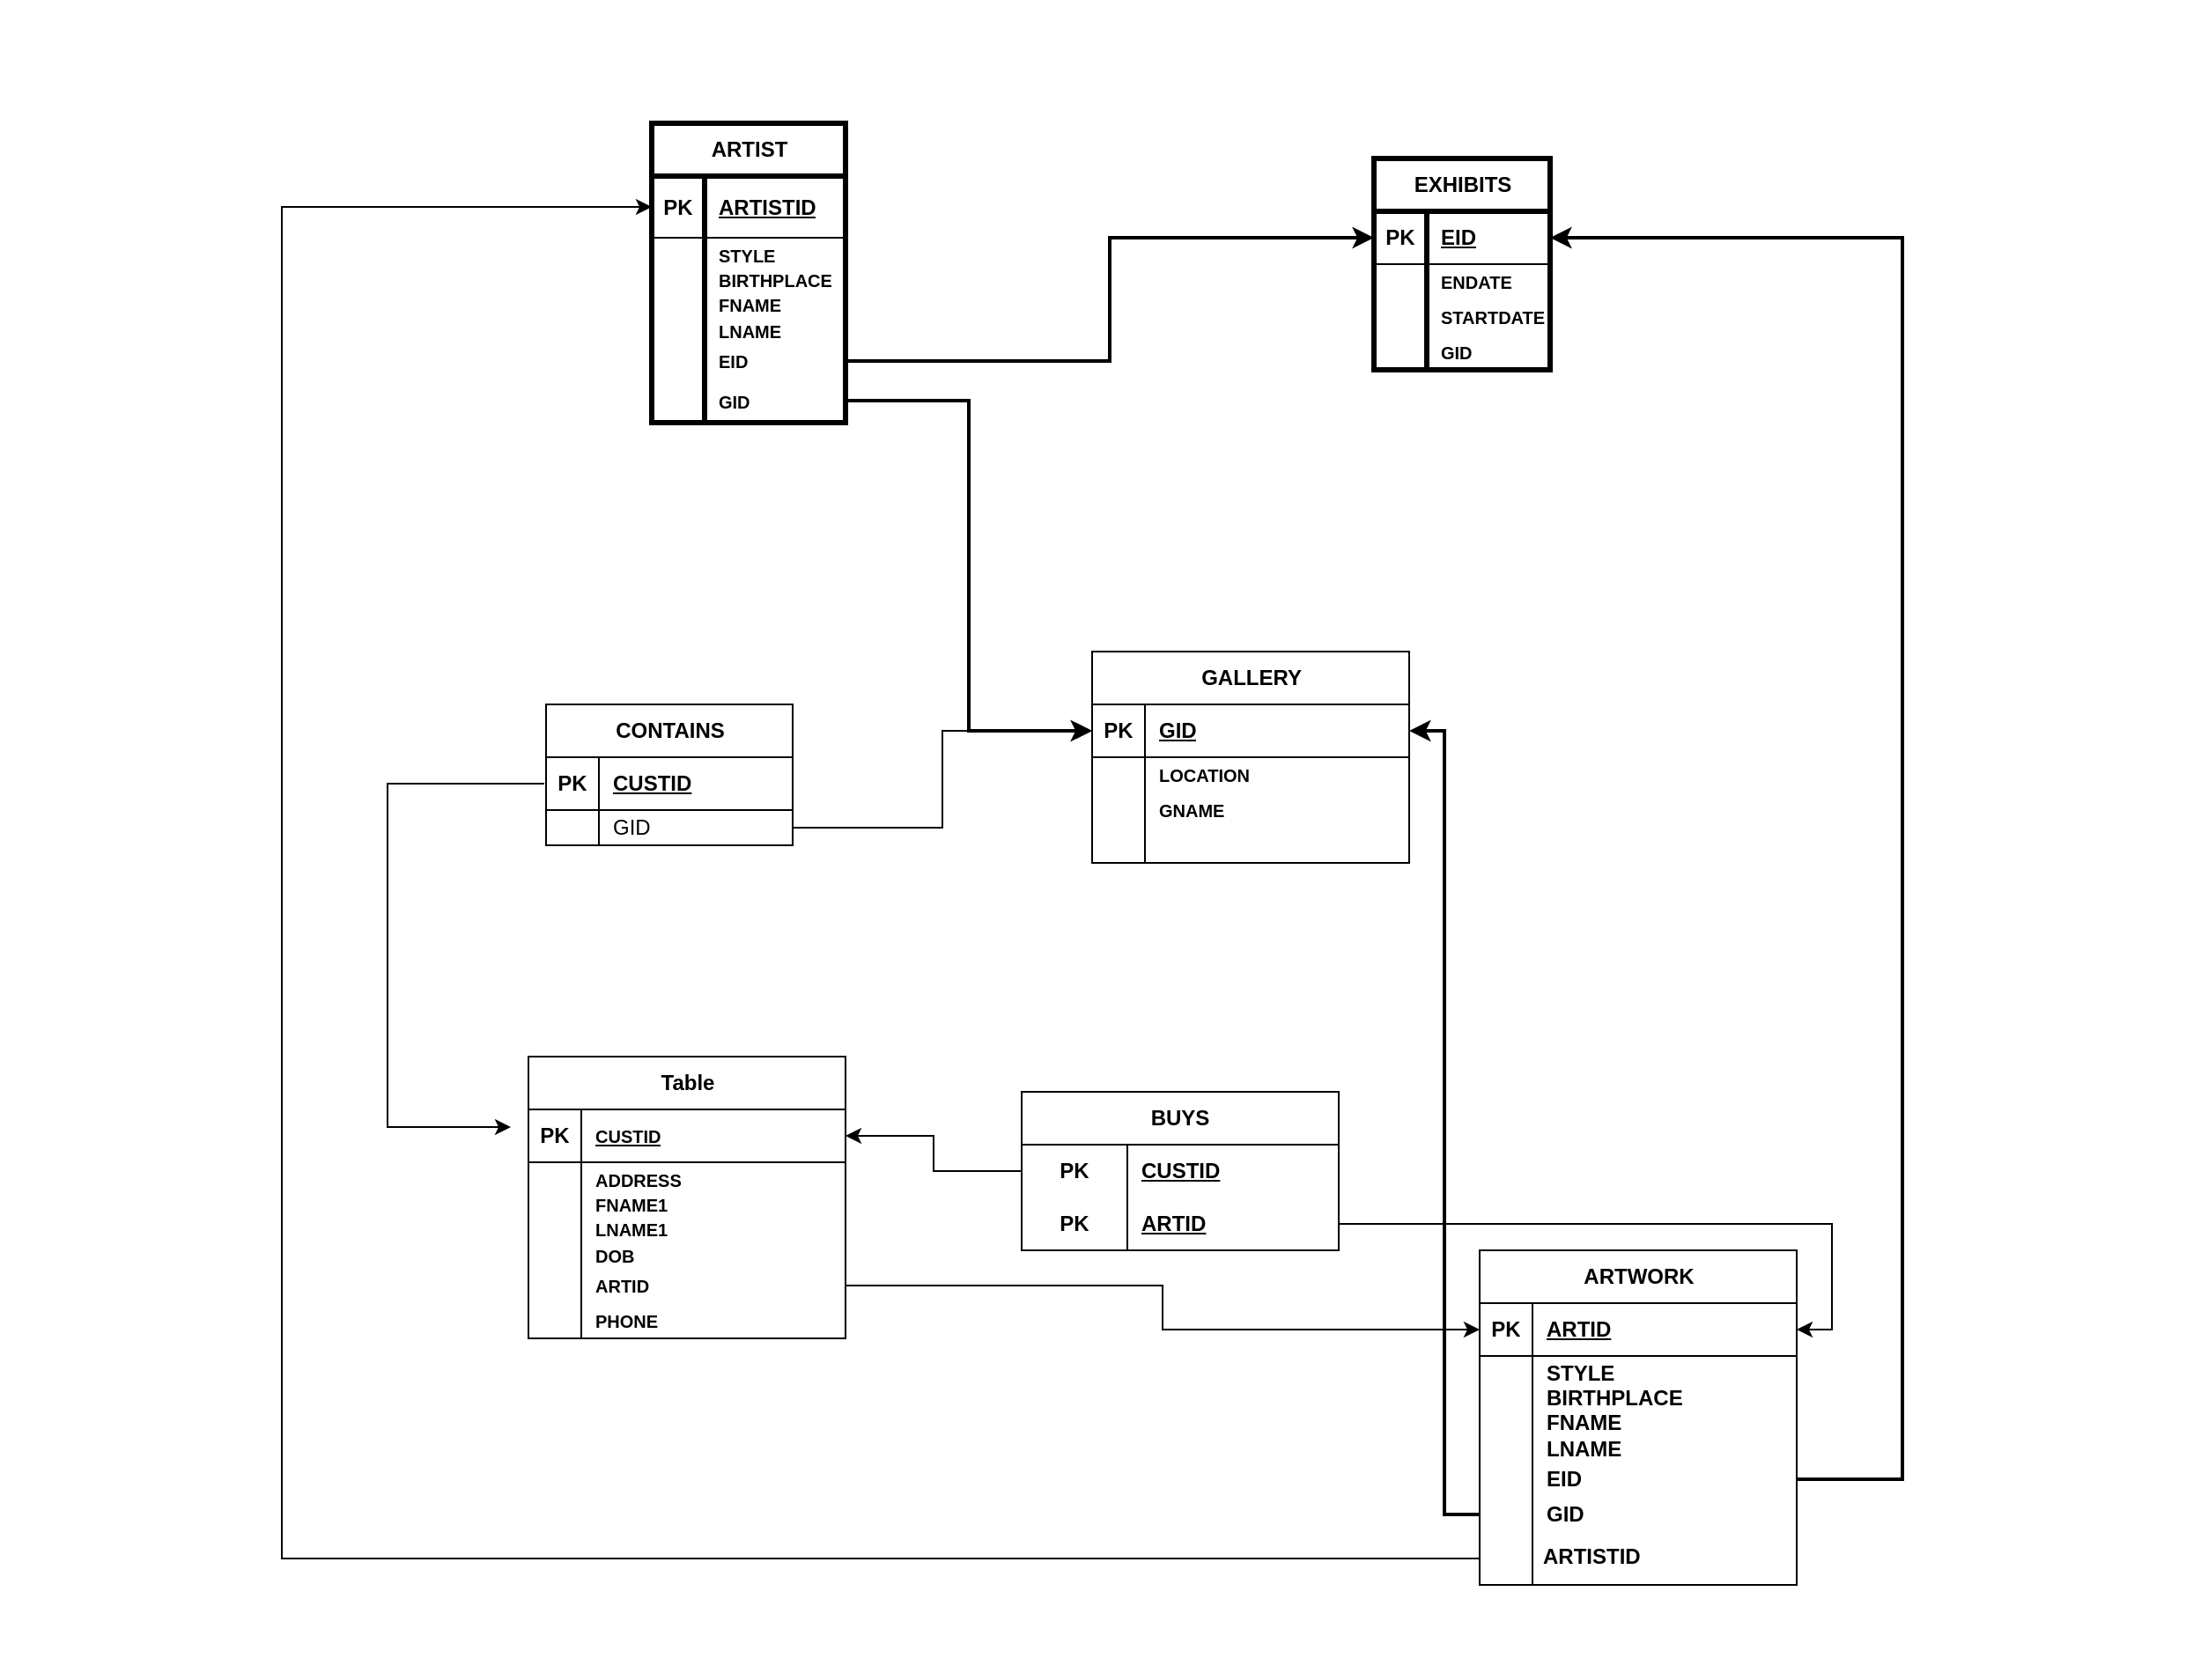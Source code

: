 <mxfile version="24.2.5" type="github">
  <diagram name="Page-1" id="rO4qfut-k28DFwmg8GwD">
    <mxGraphModel dx="2614" dy="1022" grid="1" gridSize="10" guides="1" tooltips="1" connect="1" arrows="1" fold="1" page="1" pageScale="1" pageWidth="850" pageHeight="1100" background="#ffffff" math="0" shadow="0">
      <root>
        <mxCell id="0" />
        <mxCell id="1" parent="0" />
        <mxCell id="FwjK9xLfa-na4nDYGsdN-32" value="&amp;nbsp;" style="text;html=1;align=center;verticalAlign=middle;resizable=0;points=[];autosize=1;strokeColor=none;fillColor=none;" vertex="1" parent="1">
          <mxGeometry width="30" height="30" as="geometry" />
        </mxCell>
        <mxCell id="FwjK9xLfa-na4nDYGsdN-83" value="ARTIST" style="shape=table;startSize=30;container=1;collapsible=1;childLayout=tableLayout;fixedRows=1;rowLines=0;fontStyle=1;align=center;resizeLast=1;html=1;strokeWidth=3;" vertex="1" parent="1">
          <mxGeometry x="120" y="70" width="110.0" height="170" as="geometry" />
        </mxCell>
        <mxCell id="FwjK9xLfa-na4nDYGsdN-84" value="" style="shape=tableRow;horizontal=0;startSize=0;swimlaneHead=0;swimlaneBody=0;fillColor=none;collapsible=0;dropTarget=0;points=[[0,0.5],[1,0.5]];portConstraint=eastwest;top=0;left=0;right=0;bottom=1;" vertex="1" parent="FwjK9xLfa-na4nDYGsdN-83">
          <mxGeometry y="30" width="110.0" height="35" as="geometry" />
        </mxCell>
        <mxCell id="FwjK9xLfa-na4nDYGsdN-85" value="PK" style="shape=partialRectangle;connectable=0;fillColor=none;top=0;left=0;bottom=0;right=0;fontStyle=1;overflow=hidden;whiteSpace=wrap;html=1;" vertex="1" parent="FwjK9xLfa-na4nDYGsdN-84">
          <mxGeometry width="30" height="35" as="geometry">
            <mxRectangle width="30" height="35" as="alternateBounds" />
          </mxGeometry>
        </mxCell>
        <mxCell id="FwjK9xLfa-na4nDYGsdN-86" value="ARTISTID" style="shape=partialRectangle;connectable=0;fillColor=none;top=0;left=0;bottom=0;right=0;align=left;spacingLeft=6;fontStyle=5;overflow=hidden;whiteSpace=wrap;html=1;" vertex="1" parent="FwjK9xLfa-na4nDYGsdN-84">
          <mxGeometry x="30" width="80.0" height="35" as="geometry">
            <mxRectangle width="80.0" height="35" as="alternateBounds" />
          </mxGeometry>
        </mxCell>
        <mxCell id="FwjK9xLfa-na4nDYGsdN-87" value="" style="shape=tableRow;horizontal=0;startSize=0;swimlaneHead=0;swimlaneBody=0;fillColor=none;collapsible=0;dropTarget=0;points=[[0,0.5],[1,0.5]];portConstraint=eastwest;top=0;left=0;right=0;bottom=0;swimlaneLine=1;rounded=0;flipH=0;" vertex="1" parent="FwjK9xLfa-na4nDYGsdN-83">
          <mxGeometry y="65" width="110.0" height="60" as="geometry" />
        </mxCell>
        <mxCell id="FwjK9xLfa-na4nDYGsdN-88" value="" style="shape=partialRectangle;connectable=0;fillColor=none;top=0;left=0;bottom=0;right=0;editable=1;overflow=hidden;whiteSpace=wrap;html=1;" vertex="1" parent="FwjK9xLfa-na4nDYGsdN-87">
          <mxGeometry width="30" height="60" as="geometry">
            <mxRectangle width="30" height="60" as="alternateBounds" />
          </mxGeometry>
        </mxCell>
        <mxCell id="FwjK9xLfa-na4nDYGsdN-89" value="&lt;div style=&quot;text-wrap: nowrap;&quot;&gt;&lt;font style=&quot;font-size: 10px;&quot;&gt;&lt;b&gt;STYLE&lt;/b&gt;&lt;/font&gt;&lt;/div&gt;&lt;div style=&quot;text-wrap: nowrap;&quot;&gt;&lt;font style=&quot;font-size: 10px;&quot;&gt;&lt;b&gt;BIRTHPLACE&lt;/b&gt;&lt;/font&gt;&lt;/div&gt;&lt;div style=&quot;text-wrap: nowrap;&quot;&gt;&lt;font style=&quot;font-size: 10px;&quot;&gt;&lt;b&gt;FNAME&lt;/b&gt;&lt;/font&gt;&lt;/div&gt;&lt;div style=&quot;text-wrap: nowrap;&quot;&gt;&lt;font style=&quot;font-size: 10px;&quot;&gt;&lt;b&gt;LNAME&lt;/b&gt;&lt;/font&gt;&lt;/div&gt;" style="shape=partialRectangle;connectable=0;fillColor=none;top=0;left=0;bottom=0;right=0;align=left;spacingLeft=6;overflow=hidden;whiteSpace=wrap;html=1;" vertex="1" parent="FwjK9xLfa-na4nDYGsdN-87">
          <mxGeometry x="30" width="80.0" height="60" as="geometry">
            <mxRectangle width="80.0" height="60" as="alternateBounds" />
          </mxGeometry>
        </mxCell>
        <mxCell id="FwjK9xLfa-na4nDYGsdN-90" value="" style="shape=tableRow;horizontal=0;startSize=0;swimlaneHead=0;swimlaneBody=0;fillColor=none;collapsible=0;dropTarget=0;points=[[0,0.5],[1,0.5]];portConstraint=eastwest;top=0;left=0;right=0;bottom=0;" vertex="1" parent="FwjK9xLfa-na4nDYGsdN-83">
          <mxGeometry y="125" width="110.0" height="20" as="geometry" />
        </mxCell>
        <mxCell id="FwjK9xLfa-na4nDYGsdN-91" value="" style="shape=partialRectangle;connectable=0;fillColor=none;top=0;left=0;bottom=0;right=0;editable=1;overflow=hidden;whiteSpace=wrap;html=1;" vertex="1" parent="FwjK9xLfa-na4nDYGsdN-90">
          <mxGeometry width="30" height="20" as="geometry">
            <mxRectangle width="30" height="20" as="alternateBounds" />
          </mxGeometry>
        </mxCell>
        <mxCell id="FwjK9xLfa-na4nDYGsdN-92" value="&lt;font style=&quot;font-size: 10px;&quot;&gt;&lt;b&gt;EID&lt;/b&gt;&lt;/font&gt;" style="shape=partialRectangle;connectable=0;fillColor=none;top=0;left=0;bottom=0;right=0;align=left;spacingLeft=6;overflow=hidden;whiteSpace=wrap;html=1;" vertex="1" parent="FwjK9xLfa-na4nDYGsdN-90">
          <mxGeometry x="30" width="80.0" height="20" as="geometry">
            <mxRectangle width="80.0" height="20" as="alternateBounds" />
          </mxGeometry>
        </mxCell>
        <mxCell id="FwjK9xLfa-na4nDYGsdN-93" value="" style="shape=tableRow;horizontal=0;startSize=0;swimlaneHead=0;swimlaneBody=0;fillColor=none;collapsible=0;dropTarget=0;points=[[0,0.5],[1,0.5]];portConstraint=eastwest;top=0;left=0;right=0;bottom=0;" vertex="1" parent="FwjK9xLfa-na4nDYGsdN-83">
          <mxGeometry y="145" width="110.0" height="25" as="geometry" />
        </mxCell>
        <mxCell id="FwjK9xLfa-na4nDYGsdN-94" value="" style="shape=partialRectangle;connectable=0;fillColor=none;top=0;left=0;bottom=0;right=0;editable=1;overflow=hidden;whiteSpace=wrap;html=1;" vertex="1" parent="FwjK9xLfa-na4nDYGsdN-93">
          <mxGeometry width="30" height="25" as="geometry">
            <mxRectangle width="30" height="25" as="alternateBounds" />
          </mxGeometry>
        </mxCell>
        <mxCell id="FwjK9xLfa-na4nDYGsdN-95" value="&lt;font style=&quot;font-size: 10px;&quot;&gt;&lt;b&gt;GID&lt;/b&gt;&lt;/font&gt;" style="shape=partialRectangle;connectable=0;fillColor=none;top=0;left=0;bottom=0;right=0;align=left;spacingLeft=6;overflow=hidden;whiteSpace=wrap;html=1;" vertex="1" parent="FwjK9xLfa-na4nDYGsdN-93">
          <mxGeometry x="30" width="80.0" height="25" as="geometry">
            <mxRectangle width="80.0" height="25" as="alternateBounds" />
          </mxGeometry>
        </mxCell>
        <mxCell id="FwjK9xLfa-na4nDYGsdN-98" value="EXHIBITS" style="shape=table;startSize=30;container=1;collapsible=1;childLayout=tableLayout;fixedRows=1;rowLines=0;fontStyle=1;align=center;resizeLast=1;html=1;strokeWidth=3;" vertex="1" parent="1">
          <mxGeometry x="530" y="90" width="100" height="120.0" as="geometry" />
        </mxCell>
        <mxCell id="FwjK9xLfa-na4nDYGsdN-99" value="" style="shape=tableRow;horizontal=0;startSize=0;swimlaneHead=0;swimlaneBody=0;fillColor=none;collapsible=0;dropTarget=0;points=[[0,0.5],[1,0.5]];portConstraint=eastwest;top=0;left=0;right=0;bottom=1;" vertex="1" parent="FwjK9xLfa-na4nDYGsdN-98">
          <mxGeometry y="30" width="100" height="30" as="geometry" />
        </mxCell>
        <mxCell id="FwjK9xLfa-na4nDYGsdN-100" value="PK" style="shape=partialRectangle;connectable=0;fillColor=none;top=0;left=0;bottom=0;right=0;fontStyle=1;overflow=hidden;whiteSpace=wrap;html=1;" vertex="1" parent="FwjK9xLfa-na4nDYGsdN-99">
          <mxGeometry width="30" height="30" as="geometry">
            <mxRectangle width="30" height="30" as="alternateBounds" />
          </mxGeometry>
        </mxCell>
        <mxCell id="FwjK9xLfa-na4nDYGsdN-101" value="EID" style="shape=partialRectangle;connectable=0;fillColor=none;top=0;left=0;bottom=0;right=0;align=left;spacingLeft=6;fontStyle=5;overflow=hidden;whiteSpace=wrap;html=1;" vertex="1" parent="FwjK9xLfa-na4nDYGsdN-99">
          <mxGeometry x="30" width="70" height="30" as="geometry">
            <mxRectangle width="70" height="30" as="alternateBounds" />
          </mxGeometry>
        </mxCell>
        <mxCell id="FwjK9xLfa-na4nDYGsdN-102" value="" style="shape=tableRow;horizontal=0;startSize=0;swimlaneHead=0;swimlaneBody=0;fillColor=none;collapsible=0;dropTarget=0;points=[[0,0.5],[1,0.5]];portConstraint=eastwest;top=0;left=0;right=0;bottom=0;" vertex="1" parent="FwjK9xLfa-na4nDYGsdN-98">
          <mxGeometry y="60" width="100" height="20" as="geometry" />
        </mxCell>
        <mxCell id="FwjK9xLfa-na4nDYGsdN-103" value="" style="shape=partialRectangle;connectable=0;fillColor=none;top=0;left=0;bottom=0;right=0;editable=1;overflow=hidden;whiteSpace=wrap;html=1;" vertex="1" parent="FwjK9xLfa-na4nDYGsdN-102">
          <mxGeometry width="30" height="20" as="geometry">
            <mxRectangle width="30" height="20" as="alternateBounds" />
          </mxGeometry>
        </mxCell>
        <mxCell id="FwjK9xLfa-na4nDYGsdN-104" value="&lt;div style=&quot;text-wrap: nowrap;&quot;&gt;&lt;font style=&quot;font-size: 10px;&quot;&gt;&lt;b&gt;ENDATE&lt;/b&gt;&lt;/font&gt;&lt;/div&gt;" style="shape=partialRectangle;connectable=0;fillColor=none;top=0;left=0;bottom=0;right=0;align=left;spacingLeft=6;overflow=hidden;whiteSpace=wrap;html=1;" vertex="1" parent="FwjK9xLfa-na4nDYGsdN-102">
          <mxGeometry x="30" width="70" height="20" as="geometry">
            <mxRectangle width="70" height="20" as="alternateBounds" />
          </mxGeometry>
        </mxCell>
        <mxCell id="FwjK9xLfa-na4nDYGsdN-105" value="" style="shape=tableRow;horizontal=0;startSize=0;swimlaneHead=0;swimlaneBody=0;fillColor=none;collapsible=0;dropTarget=0;points=[[0,0.5],[1,0.5]];portConstraint=eastwest;top=0;left=0;right=0;bottom=0;" vertex="1" parent="FwjK9xLfa-na4nDYGsdN-98">
          <mxGeometry y="80" width="100" height="20" as="geometry" />
        </mxCell>
        <mxCell id="FwjK9xLfa-na4nDYGsdN-106" value="" style="shape=partialRectangle;connectable=0;fillColor=none;top=0;left=0;bottom=0;right=0;editable=1;overflow=hidden;whiteSpace=wrap;html=1;" vertex="1" parent="FwjK9xLfa-na4nDYGsdN-105">
          <mxGeometry width="30" height="20" as="geometry">
            <mxRectangle width="30" height="20" as="alternateBounds" />
          </mxGeometry>
        </mxCell>
        <mxCell id="FwjK9xLfa-na4nDYGsdN-107" value="&lt;font style=&quot;font-size: 10px;&quot;&gt;&lt;b&gt;STARTDATE&lt;/b&gt;&lt;/font&gt;" style="shape=partialRectangle;connectable=0;fillColor=none;top=0;left=0;bottom=0;right=0;align=left;spacingLeft=6;overflow=hidden;whiteSpace=wrap;html=1;" vertex="1" parent="FwjK9xLfa-na4nDYGsdN-105">
          <mxGeometry x="30" width="70" height="20" as="geometry">
            <mxRectangle width="70" height="20" as="alternateBounds" />
          </mxGeometry>
        </mxCell>
        <mxCell id="FwjK9xLfa-na4nDYGsdN-108" value="" style="shape=tableRow;horizontal=0;startSize=0;swimlaneHead=0;swimlaneBody=0;fillColor=none;collapsible=0;dropTarget=0;points=[[0,0.5],[1,0.5]];portConstraint=eastwest;top=0;left=0;right=0;bottom=0;" vertex="1" parent="FwjK9xLfa-na4nDYGsdN-98">
          <mxGeometry y="100" width="100" height="20" as="geometry" />
        </mxCell>
        <mxCell id="FwjK9xLfa-na4nDYGsdN-109" value="" style="shape=partialRectangle;connectable=0;fillColor=none;top=0;left=0;bottom=0;right=0;editable=1;overflow=hidden;whiteSpace=wrap;html=1;" vertex="1" parent="FwjK9xLfa-na4nDYGsdN-108">
          <mxGeometry width="30" height="20" as="geometry">
            <mxRectangle width="30" height="20" as="alternateBounds" />
          </mxGeometry>
        </mxCell>
        <mxCell id="FwjK9xLfa-na4nDYGsdN-110" value="&lt;font style=&quot;font-size: 10px;&quot;&gt;&lt;b&gt;GID&lt;/b&gt;&lt;/font&gt;" style="shape=partialRectangle;connectable=0;fillColor=none;top=0;left=0;bottom=0;right=0;align=left;spacingLeft=6;overflow=hidden;whiteSpace=wrap;html=1;" vertex="1" parent="FwjK9xLfa-na4nDYGsdN-108">
          <mxGeometry x="30" width="70" height="20" as="geometry">
            <mxRectangle width="70" height="20" as="alternateBounds" />
          </mxGeometry>
        </mxCell>
        <mxCell id="FwjK9xLfa-na4nDYGsdN-111" style="edgeStyle=orthogonalEdgeStyle;rounded=0;orthogonalLoop=1;jettySize=auto;html=1;entryX=0;entryY=0.5;entryDx=0;entryDy=0;strokeWidth=2;" edge="1" parent="1" source="FwjK9xLfa-na4nDYGsdN-90" target="FwjK9xLfa-na4nDYGsdN-99">
          <mxGeometry relative="1" as="geometry" />
        </mxCell>
        <mxCell id="FwjK9xLfa-na4nDYGsdN-112" value="GALLERY" style="shape=table;startSize=30;container=1;collapsible=1;childLayout=tableLayout;fixedRows=1;rowLines=0;fontStyle=1;align=center;resizeLast=1;html=1;" vertex="1" parent="1">
          <mxGeometry x="370" y="370" width="180" height="120" as="geometry" />
        </mxCell>
        <mxCell id="FwjK9xLfa-na4nDYGsdN-113" value="" style="shape=tableRow;horizontal=0;startSize=0;swimlaneHead=0;swimlaneBody=0;fillColor=none;collapsible=0;dropTarget=0;points=[[0,0.5],[1,0.5]];portConstraint=eastwest;top=0;left=0;right=0;bottom=1;" vertex="1" parent="FwjK9xLfa-na4nDYGsdN-112">
          <mxGeometry y="30" width="180" height="30" as="geometry" />
        </mxCell>
        <mxCell id="FwjK9xLfa-na4nDYGsdN-114" value="PK" style="shape=partialRectangle;connectable=0;fillColor=none;top=0;left=0;bottom=0;right=0;fontStyle=1;overflow=hidden;whiteSpace=wrap;html=1;" vertex="1" parent="FwjK9xLfa-na4nDYGsdN-113">
          <mxGeometry width="30" height="30" as="geometry">
            <mxRectangle width="30" height="30" as="alternateBounds" />
          </mxGeometry>
        </mxCell>
        <mxCell id="FwjK9xLfa-na4nDYGsdN-115" value="GID" style="shape=partialRectangle;connectable=0;fillColor=none;top=0;left=0;bottom=0;right=0;align=left;spacingLeft=6;fontStyle=5;overflow=hidden;whiteSpace=wrap;html=1;" vertex="1" parent="FwjK9xLfa-na4nDYGsdN-113">
          <mxGeometry x="30" width="150" height="30" as="geometry">
            <mxRectangle width="150" height="30" as="alternateBounds" />
          </mxGeometry>
        </mxCell>
        <mxCell id="FwjK9xLfa-na4nDYGsdN-116" value="" style="shape=tableRow;horizontal=0;startSize=0;swimlaneHead=0;swimlaneBody=0;fillColor=none;collapsible=0;dropTarget=0;points=[[0,0.5],[1,0.5]];portConstraint=eastwest;top=0;left=0;right=0;bottom=0;" vertex="1" parent="FwjK9xLfa-na4nDYGsdN-112">
          <mxGeometry y="60" width="180" height="20" as="geometry" />
        </mxCell>
        <mxCell id="FwjK9xLfa-na4nDYGsdN-117" value="" style="shape=partialRectangle;connectable=0;fillColor=none;top=0;left=0;bottom=0;right=0;editable=1;overflow=hidden;whiteSpace=wrap;html=1;" vertex="1" parent="FwjK9xLfa-na4nDYGsdN-116">
          <mxGeometry width="30" height="20" as="geometry">
            <mxRectangle width="30" height="20" as="alternateBounds" />
          </mxGeometry>
        </mxCell>
        <mxCell id="FwjK9xLfa-na4nDYGsdN-118" value="&lt;b&gt;&lt;font style=&quot;font-size: 10px;&quot;&gt;LOCATION&lt;/font&gt;&lt;/b&gt;" style="shape=partialRectangle;connectable=0;fillColor=none;top=0;left=0;bottom=0;right=0;align=left;spacingLeft=6;overflow=hidden;whiteSpace=wrap;html=1;" vertex="1" parent="FwjK9xLfa-na4nDYGsdN-116">
          <mxGeometry x="30" width="150" height="20" as="geometry">
            <mxRectangle width="150" height="20" as="alternateBounds" />
          </mxGeometry>
        </mxCell>
        <mxCell id="FwjK9xLfa-na4nDYGsdN-119" value="" style="shape=tableRow;horizontal=0;startSize=0;swimlaneHead=0;swimlaneBody=0;fillColor=none;collapsible=0;dropTarget=0;points=[[0,0.5],[1,0.5]];portConstraint=eastwest;top=0;left=0;right=0;bottom=0;" vertex="1" parent="FwjK9xLfa-na4nDYGsdN-112">
          <mxGeometry y="80" width="180" height="20" as="geometry" />
        </mxCell>
        <mxCell id="FwjK9xLfa-na4nDYGsdN-120" value="" style="shape=partialRectangle;connectable=0;fillColor=none;top=0;left=0;bottom=0;right=0;editable=1;overflow=hidden;whiteSpace=wrap;html=1;" vertex="1" parent="FwjK9xLfa-na4nDYGsdN-119">
          <mxGeometry width="30" height="20" as="geometry">
            <mxRectangle width="30" height="20" as="alternateBounds" />
          </mxGeometry>
        </mxCell>
        <mxCell id="FwjK9xLfa-na4nDYGsdN-121" value="&lt;b&gt;&lt;font style=&quot;font-size: 10px;&quot;&gt;GNAME&lt;/font&gt;&lt;/b&gt;" style="shape=partialRectangle;connectable=0;fillColor=none;top=0;left=0;bottom=0;right=0;align=left;spacingLeft=6;overflow=hidden;whiteSpace=wrap;html=1;" vertex="1" parent="FwjK9xLfa-na4nDYGsdN-119">
          <mxGeometry x="30" width="150" height="20" as="geometry">
            <mxRectangle width="150" height="20" as="alternateBounds" />
          </mxGeometry>
        </mxCell>
        <mxCell id="FwjK9xLfa-na4nDYGsdN-122" value="" style="shape=tableRow;horizontal=0;startSize=0;swimlaneHead=0;swimlaneBody=0;fillColor=none;collapsible=0;dropTarget=0;points=[[0,0.5],[1,0.5]];portConstraint=eastwest;top=0;left=0;right=0;bottom=0;" vertex="1" parent="FwjK9xLfa-na4nDYGsdN-112">
          <mxGeometry y="100" width="180" height="20" as="geometry" />
        </mxCell>
        <mxCell id="FwjK9xLfa-na4nDYGsdN-123" value="" style="shape=partialRectangle;connectable=0;fillColor=none;top=0;left=0;bottom=0;right=0;editable=1;overflow=hidden;whiteSpace=wrap;html=1;" vertex="1" parent="FwjK9xLfa-na4nDYGsdN-122">
          <mxGeometry width="30" height="20" as="geometry">
            <mxRectangle width="30" height="20" as="alternateBounds" />
          </mxGeometry>
        </mxCell>
        <mxCell id="FwjK9xLfa-na4nDYGsdN-124" value="" style="shape=partialRectangle;connectable=0;fillColor=none;top=0;left=0;bottom=0;right=0;align=left;spacingLeft=6;overflow=hidden;whiteSpace=wrap;html=1;" vertex="1" parent="FwjK9xLfa-na4nDYGsdN-122">
          <mxGeometry x="30" width="150" height="20" as="geometry">
            <mxRectangle width="150" height="20" as="alternateBounds" />
          </mxGeometry>
        </mxCell>
        <mxCell id="FwjK9xLfa-na4nDYGsdN-125" value="Table" style="shape=table;startSize=30;container=1;collapsible=1;childLayout=tableLayout;fixedRows=1;rowLines=0;fontStyle=1;align=center;resizeLast=1;html=1;" vertex="1" parent="1">
          <mxGeometry x="50" y="600" width="180" height="160" as="geometry" />
        </mxCell>
        <mxCell id="FwjK9xLfa-na4nDYGsdN-126" value="" style="shape=tableRow;horizontal=0;startSize=0;swimlaneHead=0;swimlaneBody=0;fillColor=none;collapsible=0;dropTarget=0;points=[[0,0.5],[1,0.5]];portConstraint=eastwest;top=0;left=0;right=0;bottom=1;" vertex="1" parent="FwjK9xLfa-na4nDYGsdN-125">
          <mxGeometry y="30" width="180" height="30" as="geometry" />
        </mxCell>
        <mxCell id="FwjK9xLfa-na4nDYGsdN-127" value="PK" style="shape=partialRectangle;connectable=0;fillColor=none;top=0;left=0;bottom=0;right=0;fontStyle=1;overflow=hidden;whiteSpace=wrap;html=1;" vertex="1" parent="FwjK9xLfa-na4nDYGsdN-126">
          <mxGeometry width="30" height="30" as="geometry">
            <mxRectangle width="30" height="30" as="alternateBounds" />
          </mxGeometry>
        </mxCell>
        <mxCell id="FwjK9xLfa-na4nDYGsdN-128" value="&lt;font style=&quot;font-size: 10px;&quot;&gt;CUSTID&lt;/font&gt;" style="shape=partialRectangle;connectable=0;fillColor=none;top=0;left=0;bottom=0;right=0;align=left;spacingLeft=6;fontStyle=5;overflow=hidden;whiteSpace=wrap;html=1;" vertex="1" parent="FwjK9xLfa-na4nDYGsdN-126">
          <mxGeometry x="30" width="150" height="30" as="geometry">
            <mxRectangle width="150" height="30" as="alternateBounds" />
          </mxGeometry>
        </mxCell>
        <mxCell id="FwjK9xLfa-na4nDYGsdN-129" value="" style="shape=tableRow;horizontal=0;startSize=0;swimlaneHead=0;swimlaneBody=0;fillColor=none;collapsible=0;dropTarget=0;points=[[0,0.5],[1,0.5]];portConstraint=eastwest;top=0;left=0;right=0;bottom=0;" vertex="1" parent="FwjK9xLfa-na4nDYGsdN-125">
          <mxGeometry y="60" width="180" height="60" as="geometry" />
        </mxCell>
        <mxCell id="FwjK9xLfa-na4nDYGsdN-130" value="" style="shape=partialRectangle;connectable=0;fillColor=none;top=0;left=0;bottom=0;right=0;editable=1;overflow=hidden;whiteSpace=wrap;html=1;" vertex="1" parent="FwjK9xLfa-na4nDYGsdN-129">
          <mxGeometry width="30" height="60" as="geometry">
            <mxRectangle width="30" height="60" as="alternateBounds" />
          </mxGeometry>
        </mxCell>
        <mxCell id="FwjK9xLfa-na4nDYGsdN-131" value="&lt;div style=&quot;text-wrap: nowrap;&quot;&gt;&lt;font size=&quot;1&quot;&gt;&lt;b&gt;ADDRESS&lt;/b&gt;&lt;/font&gt;&lt;/div&gt;&lt;div style=&quot;text-wrap: nowrap;&quot;&gt;&lt;font size=&quot;1&quot; style=&quot;&quot;&gt;&lt;b style=&quot;&quot;&gt;FNAME1&lt;/b&gt;&lt;/font&gt;&lt;/div&gt;&lt;div style=&quot;text-wrap: nowrap;&quot;&gt;&lt;font size=&quot;1&quot; style=&quot;&quot;&gt;&lt;b style=&quot;&quot;&gt;LNAME1&lt;/b&gt;&lt;/font&gt;&lt;/div&gt;&lt;div style=&quot;text-wrap: nowrap;&quot;&gt;&lt;font size=&quot;1&quot; style=&quot;&quot;&gt;&lt;b style=&quot;&quot;&gt;DOB&lt;/b&gt;&lt;/font&gt;&lt;/div&gt;" style="shape=partialRectangle;connectable=0;fillColor=none;top=0;left=0;bottom=0;right=0;align=left;spacingLeft=6;overflow=hidden;whiteSpace=wrap;html=1;" vertex="1" parent="FwjK9xLfa-na4nDYGsdN-129">
          <mxGeometry x="30" width="150" height="60" as="geometry">
            <mxRectangle width="150" height="60" as="alternateBounds" />
          </mxGeometry>
        </mxCell>
        <mxCell id="FwjK9xLfa-na4nDYGsdN-132" value="" style="shape=tableRow;horizontal=0;startSize=0;swimlaneHead=0;swimlaneBody=0;fillColor=none;collapsible=0;dropTarget=0;points=[[0,0.5],[1,0.5]];portConstraint=eastwest;top=0;left=0;right=0;bottom=0;" vertex="1" parent="FwjK9xLfa-na4nDYGsdN-125">
          <mxGeometry y="120" width="180" height="20" as="geometry" />
        </mxCell>
        <mxCell id="FwjK9xLfa-na4nDYGsdN-133" value="" style="shape=partialRectangle;connectable=0;fillColor=none;top=0;left=0;bottom=0;right=0;editable=1;overflow=hidden;whiteSpace=wrap;html=1;" vertex="1" parent="FwjK9xLfa-na4nDYGsdN-132">
          <mxGeometry width="30" height="20" as="geometry">
            <mxRectangle width="30" height="20" as="alternateBounds" />
          </mxGeometry>
        </mxCell>
        <mxCell id="FwjK9xLfa-na4nDYGsdN-134" value="&lt;font style=&quot;font-size: 10px;&quot;&gt;&lt;b&gt;ARTID&lt;/b&gt;&lt;/font&gt;" style="shape=partialRectangle;connectable=0;fillColor=none;top=0;left=0;bottom=0;right=0;align=left;spacingLeft=6;overflow=hidden;whiteSpace=wrap;html=1;" vertex="1" parent="FwjK9xLfa-na4nDYGsdN-132">
          <mxGeometry x="30" width="150" height="20" as="geometry">
            <mxRectangle width="150" height="20" as="alternateBounds" />
          </mxGeometry>
        </mxCell>
        <mxCell id="FwjK9xLfa-na4nDYGsdN-135" value="" style="shape=tableRow;horizontal=0;startSize=0;swimlaneHead=0;swimlaneBody=0;fillColor=none;collapsible=0;dropTarget=0;points=[[0,0.5],[1,0.5]];portConstraint=eastwest;top=0;left=0;right=0;bottom=0;" vertex="1" parent="FwjK9xLfa-na4nDYGsdN-125">
          <mxGeometry y="140" width="180" height="20" as="geometry" />
        </mxCell>
        <mxCell id="FwjK9xLfa-na4nDYGsdN-136" value="" style="shape=partialRectangle;connectable=0;fillColor=none;top=0;left=0;bottom=0;right=0;editable=1;overflow=hidden;whiteSpace=wrap;html=1;" vertex="1" parent="FwjK9xLfa-na4nDYGsdN-135">
          <mxGeometry width="30" height="20" as="geometry">
            <mxRectangle width="30" height="20" as="alternateBounds" />
          </mxGeometry>
        </mxCell>
        <mxCell id="FwjK9xLfa-na4nDYGsdN-137" value="&lt;b&gt;&lt;font style=&quot;font-size: 10px;&quot;&gt;PHONE&lt;/font&gt;&lt;/b&gt;" style="shape=partialRectangle;connectable=0;fillColor=none;top=0;left=0;bottom=0;right=0;align=left;spacingLeft=6;overflow=hidden;whiteSpace=wrap;html=1;" vertex="1" parent="FwjK9xLfa-na4nDYGsdN-135">
          <mxGeometry x="30" width="150" height="20" as="geometry">
            <mxRectangle width="150" height="20" as="alternateBounds" />
          </mxGeometry>
        </mxCell>
        <mxCell id="FwjK9xLfa-na4nDYGsdN-141" value="ARTWORK" style="shape=table;startSize=30;container=1;collapsible=1;childLayout=tableLayout;fixedRows=1;rowLines=0;fontStyle=1;align=center;resizeLast=1;html=1;" vertex="1" parent="1">
          <mxGeometry x="590" y="710" width="180" height="190" as="geometry" />
        </mxCell>
        <mxCell id="FwjK9xLfa-na4nDYGsdN-142" value="" style="shape=tableRow;horizontal=0;startSize=0;swimlaneHead=0;swimlaneBody=0;fillColor=none;collapsible=0;dropTarget=0;points=[[0,0.5],[1,0.5]];portConstraint=eastwest;top=0;left=0;right=0;bottom=1;" vertex="1" parent="FwjK9xLfa-na4nDYGsdN-141">
          <mxGeometry y="30" width="180" height="30" as="geometry" />
        </mxCell>
        <mxCell id="FwjK9xLfa-na4nDYGsdN-143" value="PK" style="shape=partialRectangle;connectable=0;fillColor=none;top=0;left=0;bottom=0;right=0;fontStyle=1;overflow=hidden;whiteSpace=wrap;html=1;" vertex="1" parent="FwjK9xLfa-na4nDYGsdN-142">
          <mxGeometry width="30" height="30" as="geometry">
            <mxRectangle width="30" height="30" as="alternateBounds" />
          </mxGeometry>
        </mxCell>
        <mxCell id="FwjK9xLfa-na4nDYGsdN-144" value="ARTID" style="shape=partialRectangle;connectable=0;fillColor=none;top=0;left=0;bottom=0;right=0;align=left;spacingLeft=6;fontStyle=5;overflow=hidden;whiteSpace=wrap;html=1;" vertex="1" parent="FwjK9xLfa-na4nDYGsdN-142">
          <mxGeometry x="30" width="150" height="30" as="geometry">
            <mxRectangle width="150" height="30" as="alternateBounds" />
          </mxGeometry>
        </mxCell>
        <mxCell id="FwjK9xLfa-na4nDYGsdN-145" value="" style="shape=tableRow;horizontal=0;startSize=0;swimlaneHead=0;swimlaneBody=0;fillColor=none;collapsible=0;dropTarget=0;points=[[0,0.5],[1,0.5]];portConstraint=eastwest;top=0;left=0;right=0;bottom=0;" vertex="1" parent="FwjK9xLfa-na4nDYGsdN-141">
          <mxGeometry y="60" width="180" height="60" as="geometry" />
        </mxCell>
        <mxCell id="FwjK9xLfa-na4nDYGsdN-146" value="" style="shape=partialRectangle;connectable=0;fillColor=none;top=0;left=0;bottom=0;right=0;editable=1;overflow=hidden;whiteSpace=wrap;html=1;" vertex="1" parent="FwjK9xLfa-na4nDYGsdN-145">
          <mxGeometry width="30" height="60" as="geometry">
            <mxRectangle width="30" height="60" as="alternateBounds" />
          </mxGeometry>
        </mxCell>
        <mxCell id="FwjK9xLfa-na4nDYGsdN-147" value="&lt;div style=&quot;text-wrap: nowrap;&quot;&gt;&lt;b&gt;STYLE&lt;/b&gt;&lt;/div&gt;&lt;div style=&quot;text-wrap: nowrap;&quot;&gt;&lt;b&gt;BIRTHPLACE&lt;/b&gt;&lt;/div&gt;&lt;div style=&quot;text-wrap: nowrap;&quot;&gt;&lt;b&gt;FNAME&lt;/b&gt;&lt;/div&gt;&lt;div style=&quot;text-wrap: nowrap;&quot;&gt;&lt;b&gt;LNAME&lt;/b&gt;&lt;/div&gt;" style="shape=partialRectangle;connectable=0;fillColor=none;top=0;left=0;bottom=0;right=0;align=left;spacingLeft=6;overflow=hidden;whiteSpace=wrap;html=1;" vertex="1" parent="FwjK9xLfa-na4nDYGsdN-145">
          <mxGeometry x="30" width="150" height="60" as="geometry">
            <mxRectangle width="150" height="60" as="alternateBounds" />
          </mxGeometry>
        </mxCell>
        <mxCell id="FwjK9xLfa-na4nDYGsdN-148" value="" style="shape=tableRow;horizontal=0;startSize=0;swimlaneHead=0;swimlaneBody=0;fillColor=none;collapsible=0;dropTarget=0;points=[[0,0.5],[1,0.5]];portConstraint=eastwest;top=0;left=0;right=0;bottom=0;" vertex="1" parent="FwjK9xLfa-na4nDYGsdN-141">
          <mxGeometry y="120" width="180" height="20" as="geometry" />
        </mxCell>
        <mxCell id="FwjK9xLfa-na4nDYGsdN-149" value="" style="shape=partialRectangle;connectable=0;fillColor=none;top=0;left=0;bottom=0;right=0;editable=1;overflow=hidden;whiteSpace=wrap;html=1;" vertex="1" parent="FwjK9xLfa-na4nDYGsdN-148">
          <mxGeometry width="30" height="20" as="geometry">
            <mxRectangle width="30" height="20" as="alternateBounds" />
          </mxGeometry>
        </mxCell>
        <mxCell id="FwjK9xLfa-na4nDYGsdN-150" value="&lt;b&gt;EID&lt;/b&gt;" style="shape=partialRectangle;connectable=0;fillColor=none;top=0;left=0;bottom=0;right=0;align=left;spacingLeft=6;overflow=hidden;whiteSpace=wrap;html=1;" vertex="1" parent="FwjK9xLfa-na4nDYGsdN-148">
          <mxGeometry x="30" width="150" height="20" as="geometry">
            <mxRectangle width="150" height="20" as="alternateBounds" />
          </mxGeometry>
        </mxCell>
        <mxCell id="FwjK9xLfa-na4nDYGsdN-151" value="" style="shape=tableRow;horizontal=0;startSize=0;swimlaneHead=0;swimlaneBody=0;fillColor=none;collapsible=0;dropTarget=0;points=[[0,0.5],[1,0.5]];portConstraint=eastwest;top=0;left=0;right=0;bottom=0;" vertex="1" parent="FwjK9xLfa-na4nDYGsdN-141">
          <mxGeometry y="140" width="180" height="20" as="geometry" />
        </mxCell>
        <mxCell id="FwjK9xLfa-na4nDYGsdN-152" value="" style="shape=partialRectangle;connectable=0;fillColor=none;top=0;left=0;bottom=0;right=0;editable=1;overflow=hidden;whiteSpace=wrap;html=1;" vertex="1" parent="FwjK9xLfa-na4nDYGsdN-151">
          <mxGeometry width="30" height="20" as="geometry">
            <mxRectangle width="30" height="20" as="alternateBounds" />
          </mxGeometry>
        </mxCell>
        <mxCell id="FwjK9xLfa-na4nDYGsdN-153" value="&lt;b&gt;GID&lt;/b&gt;" style="shape=partialRectangle;connectable=0;fillColor=none;top=0;left=0;bottom=0;right=0;align=left;spacingLeft=6;overflow=hidden;whiteSpace=wrap;html=1;" vertex="1" parent="FwjK9xLfa-na4nDYGsdN-151">
          <mxGeometry x="30" width="150" height="20" as="geometry">
            <mxRectangle width="150" height="20" as="alternateBounds" />
          </mxGeometry>
        </mxCell>
        <mxCell id="FwjK9xLfa-na4nDYGsdN-155" style="edgeStyle=orthogonalEdgeStyle;rounded=0;orthogonalLoop=1;jettySize=auto;html=1;entryX=0;entryY=0.5;entryDx=0;entryDy=0;" edge="1" parent="1" source="FwjK9xLfa-na4nDYGsdN-132" target="FwjK9xLfa-na4nDYGsdN-142">
          <mxGeometry relative="1" as="geometry" />
        </mxCell>
        <mxCell id="FwjK9xLfa-na4nDYGsdN-157" style="edgeStyle=orthogonalEdgeStyle;rounded=0;orthogonalLoop=1;jettySize=auto;html=1;entryX=1;entryY=0.5;entryDx=0;entryDy=0;strokeWidth=2;" edge="1" parent="1" source="FwjK9xLfa-na4nDYGsdN-151" target="FwjK9xLfa-na4nDYGsdN-113">
          <mxGeometry relative="1" as="geometry" />
        </mxCell>
        <mxCell id="FwjK9xLfa-na4nDYGsdN-158" style="edgeStyle=orthogonalEdgeStyle;rounded=0;orthogonalLoop=1;jettySize=auto;html=1;entryX=1;entryY=0.5;entryDx=0;entryDy=0;strokeWidth=2;" edge="1" parent="1" source="FwjK9xLfa-na4nDYGsdN-148" target="FwjK9xLfa-na4nDYGsdN-99">
          <mxGeometry relative="1" as="geometry">
            <mxPoint x="830" y="120" as="targetPoint" />
            <Array as="points">
              <mxPoint x="830" y="840" />
              <mxPoint x="830" y="135" />
            </Array>
          </mxGeometry>
        </mxCell>
        <mxCell id="FwjK9xLfa-na4nDYGsdN-159" style="edgeStyle=orthogonalEdgeStyle;rounded=0;orthogonalLoop=1;jettySize=auto;html=1;entryX=0;entryY=0.5;entryDx=0;entryDy=0;strokeWidth=2;" edge="1" parent="1" source="FwjK9xLfa-na4nDYGsdN-93" target="FwjK9xLfa-na4nDYGsdN-113">
          <mxGeometry relative="1" as="geometry" />
        </mxCell>
        <mxCell id="FwjK9xLfa-na4nDYGsdN-188" style="edgeStyle=orthogonalEdgeStyle;rounded=0;orthogonalLoop=1;jettySize=auto;html=1;" edge="1" parent="1">
          <mxGeometry relative="1" as="geometry">
            <mxPoint x="40" y="640" as="targetPoint" />
            <mxPoint x="59" y="445" as="sourcePoint" />
            <Array as="points">
              <mxPoint x="-30" y="445" />
              <mxPoint x="-30" y="640" />
            </Array>
          </mxGeometry>
        </mxCell>
        <mxCell id="FwjK9xLfa-na4nDYGsdN-190" value="BUYS" style="shape=table;startSize=30;container=1;collapsible=1;childLayout=tableLayout;fixedRows=1;rowLines=0;fontStyle=1;align=center;resizeLast=1;html=1;whiteSpace=wrap;" vertex="1" parent="1">
          <mxGeometry x="330" y="620" width="180" height="90" as="geometry" />
        </mxCell>
        <mxCell id="FwjK9xLfa-na4nDYGsdN-191" value="" style="shape=tableRow;horizontal=0;startSize=0;swimlaneHead=0;swimlaneBody=0;fillColor=none;collapsible=0;dropTarget=0;points=[[0,0.5],[1,0.5]];portConstraint=eastwest;top=0;left=0;right=0;bottom=0;html=1;" vertex="1" parent="FwjK9xLfa-na4nDYGsdN-190">
          <mxGeometry y="30" width="180" height="30" as="geometry" />
        </mxCell>
        <mxCell id="FwjK9xLfa-na4nDYGsdN-192" value="PK" style="shape=partialRectangle;connectable=0;fillColor=none;top=0;left=0;bottom=0;right=0;fontStyle=1;overflow=hidden;html=1;whiteSpace=wrap;" vertex="1" parent="FwjK9xLfa-na4nDYGsdN-191">
          <mxGeometry width="60.0" height="30" as="geometry">
            <mxRectangle width="60.0" height="30" as="alternateBounds" />
          </mxGeometry>
        </mxCell>
        <mxCell id="FwjK9xLfa-na4nDYGsdN-193" value="CUSTID" style="shape=partialRectangle;connectable=0;fillColor=none;top=0;left=0;bottom=0;right=0;align=left;spacingLeft=6;fontStyle=5;overflow=hidden;html=1;whiteSpace=wrap;" vertex="1" parent="FwjK9xLfa-na4nDYGsdN-191">
          <mxGeometry x="60.0" width="120.0" height="30" as="geometry">
            <mxRectangle width="120.0" height="30" as="alternateBounds" />
          </mxGeometry>
        </mxCell>
        <mxCell id="FwjK9xLfa-na4nDYGsdN-194" value="" style="shape=tableRow;horizontal=0;startSize=0;swimlaneHead=0;swimlaneBody=0;fillColor=none;collapsible=0;dropTarget=0;points=[[0,0.5],[1,0.5]];portConstraint=eastwest;top=0;left=0;right=0;bottom=1;html=1;" vertex="1" parent="FwjK9xLfa-na4nDYGsdN-190">
          <mxGeometry y="60" width="180" height="30" as="geometry" />
        </mxCell>
        <mxCell id="FwjK9xLfa-na4nDYGsdN-195" value="PK" style="shape=partialRectangle;connectable=0;fillColor=none;top=0;left=0;bottom=0;right=0;fontStyle=1;overflow=hidden;html=1;whiteSpace=wrap;" vertex="1" parent="FwjK9xLfa-na4nDYGsdN-194">
          <mxGeometry width="60.0" height="30" as="geometry">
            <mxRectangle width="60.0" height="30" as="alternateBounds" />
          </mxGeometry>
        </mxCell>
        <mxCell id="FwjK9xLfa-na4nDYGsdN-196" value="ARTID" style="shape=partialRectangle;connectable=0;fillColor=none;top=0;left=0;bottom=0;right=0;align=left;spacingLeft=6;fontStyle=5;overflow=hidden;html=1;whiteSpace=wrap;" vertex="1" parent="FwjK9xLfa-na4nDYGsdN-194">
          <mxGeometry x="60.0" width="120.0" height="30" as="geometry">
            <mxRectangle width="120.0" height="30" as="alternateBounds" />
          </mxGeometry>
        </mxCell>
        <mxCell id="FwjK9xLfa-na4nDYGsdN-197" style="edgeStyle=orthogonalEdgeStyle;rounded=0;orthogonalLoop=1;jettySize=auto;html=1;entryX=1;entryY=0.5;entryDx=0;entryDy=0;" edge="1" parent="1" source="FwjK9xLfa-na4nDYGsdN-191" target="FwjK9xLfa-na4nDYGsdN-126">
          <mxGeometry relative="1" as="geometry" />
        </mxCell>
        <mxCell id="FwjK9xLfa-na4nDYGsdN-198" style="edgeStyle=orthogonalEdgeStyle;rounded=0;orthogonalLoop=1;jettySize=auto;html=1;entryX=1;entryY=0.5;entryDx=0;entryDy=0;" edge="1" parent="1" source="FwjK9xLfa-na4nDYGsdN-194" target="FwjK9xLfa-na4nDYGsdN-142">
          <mxGeometry relative="1" as="geometry" />
        </mxCell>
        <mxCell id="FwjK9xLfa-na4nDYGsdN-199" value="CONTAINS" style="shape=table;startSize=30;container=1;collapsible=1;childLayout=tableLayout;fixedRows=1;rowLines=0;fontStyle=1;align=center;resizeLast=1;html=1;" vertex="1" parent="1">
          <mxGeometry x="60" y="400" width="140" height="80" as="geometry" />
        </mxCell>
        <mxCell id="FwjK9xLfa-na4nDYGsdN-200" value="" style="shape=tableRow;horizontal=0;startSize=0;swimlaneHead=0;swimlaneBody=0;fillColor=none;collapsible=0;dropTarget=0;points=[[0,0.5],[1,0.5]];portConstraint=eastwest;top=0;left=0;right=0;bottom=1;" vertex="1" parent="FwjK9xLfa-na4nDYGsdN-199">
          <mxGeometry y="30" width="140" height="30" as="geometry" />
        </mxCell>
        <mxCell id="FwjK9xLfa-na4nDYGsdN-201" value="PK" style="shape=partialRectangle;connectable=0;fillColor=none;top=0;left=0;bottom=0;right=0;fontStyle=1;overflow=hidden;whiteSpace=wrap;html=1;" vertex="1" parent="FwjK9xLfa-na4nDYGsdN-200">
          <mxGeometry width="30" height="30" as="geometry">
            <mxRectangle width="30" height="30" as="alternateBounds" />
          </mxGeometry>
        </mxCell>
        <mxCell id="FwjK9xLfa-na4nDYGsdN-202" value="CUSTID" style="shape=partialRectangle;connectable=0;fillColor=none;top=0;left=0;bottom=0;right=0;align=left;spacingLeft=6;fontStyle=5;overflow=hidden;whiteSpace=wrap;html=1;" vertex="1" parent="FwjK9xLfa-na4nDYGsdN-200">
          <mxGeometry x="30" width="110" height="30" as="geometry">
            <mxRectangle width="110" height="30" as="alternateBounds" />
          </mxGeometry>
        </mxCell>
        <mxCell id="FwjK9xLfa-na4nDYGsdN-203" value="" style="shape=tableRow;horizontal=0;startSize=0;swimlaneHead=0;swimlaneBody=0;fillColor=none;collapsible=0;dropTarget=0;points=[[0,0.5],[1,0.5]];portConstraint=eastwest;top=0;left=0;right=0;bottom=0;" vertex="1" parent="FwjK9xLfa-na4nDYGsdN-199">
          <mxGeometry y="60" width="140" height="20" as="geometry" />
        </mxCell>
        <mxCell id="FwjK9xLfa-na4nDYGsdN-204" value="" style="shape=partialRectangle;connectable=0;fillColor=none;top=0;left=0;bottom=0;right=0;editable=1;overflow=hidden;whiteSpace=wrap;html=1;" vertex="1" parent="FwjK9xLfa-na4nDYGsdN-203">
          <mxGeometry width="30" height="20" as="geometry">
            <mxRectangle width="30" height="20" as="alternateBounds" />
          </mxGeometry>
        </mxCell>
        <mxCell id="FwjK9xLfa-na4nDYGsdN-205" value="GID" style="shape=partialRectangle;connectable=0;fillColor=none;top=0;left=0;bottom=0;right=0;align=left;spacingLeft=6;overflow=hidden;whiteSpace=wrap;html=1;" vertex="1" parent="FwjK9xLfa-na4nDYGsdN-203">
          <mxGeometry x="30" width="110" height="20" as="geometry">
            <mxRectangle width="110" height="20" as="alternateBounds" />
          </mxGeometry>
        </mxCell>
        <mxCell id="FwjK9xLfa-na4nDYGsdN-212" style="edgeStyle=orthogonalEdgeStyle;rounded=0;orthogonalLoop=1;jettySize=auto;html=1;entryX=0;entryY=0.5;entryDx=0;entryDy=0;" edge="1" parent="1" source="FwjK9xLfa-na4nDYGsdN-203" target="FwjK9xLfa-na4nDYGsdN-113">
          <mxGeometry relative="1" as="geometry" />
        </mxCell>
        <mxCell id="FwjK9xLfa-na4nDYGsdN-221" value="&amp;nbsp;" style="text;strokeColor=none;fillColor=none;spacingLeft=4;spacingRight=4;overflow=hidden;rotatable=0;points=[[0,0.5],[1,0.5]];portConstraint=eastwest;fontSize=12;whiteSpace=wrap;html=1;" vertex="1" parent="1">
          <mxGeometry x="950" y="920" width="40" height="30" as="geometry" />
        </mxCell>
        <mxCell id="FwjK9xLfa-na4nDYGsdN-222" value="&amp;nbsp;" style="text;strokeColor=none;fillColor=none;spacingLeft=4;spacingRight=4;overflow=hidden;rotatable=0;points=[[0,0.5],[1,0.5]];portConstraint=eastwest;fontSize=12;whiteSpace=wrap;html=1;" vertex="1" parent="1">
          <mxGeometry x="950" y="30" width="40" height="30" as="geometry" />
        </mxCell>
        <mxCell id="FwjK9xLfa-na4nDYGsdN-223" value="&amp;nbsp;" style="text;strokeColor=none;fillColor=none;spacingLeft=4;spacingRight=4;overflow=hidden;rotatable=0;points=[[0,0.5],[1,0.5]];portConstraint=eastwest;fontSize=12;whiteSpace=wrap;html=1;" vertex="1" parent="1">
          <mxGeometry x="-250" y="41" width="40" height="30" as="geometry" />
        </mxCell>
        <mxCell id="FwjK9xLfa-na4nDYGsdN-233" value="" style="endArrow=none;html=1;rounded=0;" edge="1" parent="1">
          <mxGeometry relative="1" as="geometry">
            <mxPoint x="620" y="870" as="sourcePoint" />
            <mxPoint x="620" y="900" as="targetPoint" />
          </mxGeometry>
        </mxCell>
        <mxCell id="FwjK9xLfa-na4nDYGsdN-235" style="edgeStyle=orthogonalEdgeStyle;rounded=0;orthogonalLoop=1;jettySize=auto;html=1;entryX=0;entryY=0.5;entryDx=0;entryDy=0;" edge="1" parent="1" source="FwjK9xLfa-na4nDYGsdN-234" target="FwjK9xLfa-na4nDYGsdN-84">
          <mxGeometry relative="1" as="geometry">
            <Array as="points">
              <mxPoint x="-90" y="885" />
              <mxPoint x="-90" y="118" />
            </Array>
          </mxGeometry>
        </mxCell>
        <mxCell id="FwjK9xLfa-na4nDYGsdN-234" value="&lt;b&gt;&amp;nbsp; &amp;nbsp; &amp;nbsp; &amp;nbsp; &amp;nbsp;ARTISTID&lt;/b&gt;" style="text;strokeColor=none;fillColor=none;spacingLeft=4;spacingRight=4;overflow=hidden;rotatable=0;points=[[0,0.5],[1,0.5]];portConstraint=eastwest;fontSize=12;whiteSpace=wrap;html=1;" vertex="1" parent="1">
          <mxGeometry x="590" y="870" width="180" height="30" as="geometry" />
        </mxCell>
      </root>
    </mxGraphModel>
  </diagram>
</mxfile>
